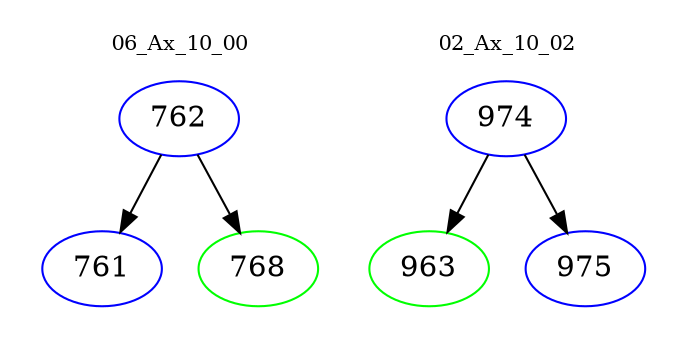 digraph{
subgraph cluster_0 {
color = white
label = "06_Ax_10_00";
fontsize=10;
T0_762 [label="762", color="blue"]
T0_762 -> T0_761 [color="black"]
T0_761 [label="761", color="blue"]
T0_762 -> T0_768 [color="black"]
T0_768 [label="768", color="green"]
}
subgraph cluster_1 {
color = white
label = "02_Ax_10_02";
fontsize=10;
T1_974 [label="974", color="blue"]
T1_974 -> T1_963 [color="black"]
T1_963 [label="963", color="green"]
T1_974 -> T1_975 [color="black"]
T1_975 [label="975", color="blue"]
}
}

